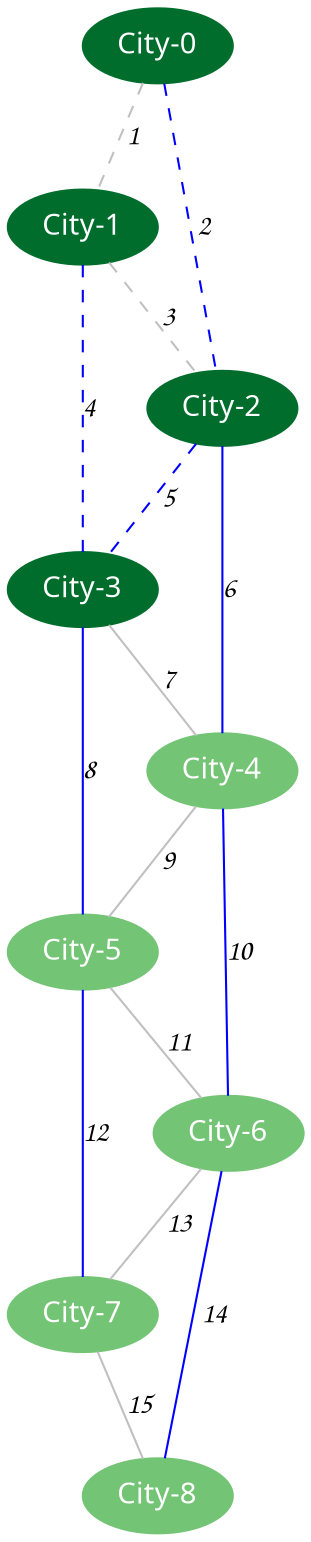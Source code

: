 strict graph G{    fontname="Papyrus"
    node [fontname="Papyrus",colorscheme=greens9]
    edge [fontname="Comic Sans MS"]
0 [label="City-0", style=filled, color=8,fontcolor=white]
1 [label="City-1", style=filled, color=8,fontcolor=white]
2 [label="City-2", style=filled, color=8,fontcolor=white]
3 [label="City-3", style=filled, color=8,fontcolor=white]
4 [label="City-4", style=filled, color=5,fontcolor=white]
5 [label="City-5", style=filled, color=5,fontcolor=white]
6 [label="City-6", style=filled, color=5,fontcolor=white]
7 [label="City-7", style=filled, color=5,fontcolor=white]
8 [label="City-8", style=filled, color=5,fontcolor=white]
0 -- 1 [label=1, style=dashed, color=gray]
0 -- 2 [label=2, style=dashed, color=gray]
1 -- 2 [label=3, style=dashed, color=gray]
1 -- 3 [label=4, style=dashed, color=gray]
2 -- 3 [label=5, style=dashed, color=gray]
2 -- 4 [label=6, style=line, color=gray]
3 -- 4 [label=7, style=line, color=gray]
3 -- 5 [label=8, style=line, color=gray]
4 -- 5 [label=9, style=line, color=gray]
4 -- 6 [label=10, style=line, color=gray]
5 -- 6 [label=11, style=line, color=gray]
5 -- 7 [label=12, style=line, color=gray]
6 -- 7 [label=13, style=line, color=gray]
6 -- 8 [label=14, style=line, color=gray]
7 -- 8 [label=15, style=line, color=gray]
2 -- 3 [label=5, style=dashed, color=blue]
1 -- 3 [label=4, style=dashed, color=blue]
0 -- 2 [label=2, style=dashed, color=blue]
4 -- 2 [label=6, style=line, color=blue]
5 -- 3 [label=8, style=line, color=blue]
6 -- 4 [label=10, style=line, color=blue]
4 -- 2 [label=6, style=line, color=blue]
7 -- 5 [label=12, style=line, color=blue]
5 -- 3 [label=8, style=line, color=blue]
8 -- 6 [label=14, style=line, color=blue]
6 -- 4 [label=10, style=line, color=blue]
4 -- 2 [label=6, style=line, color=blue]
}